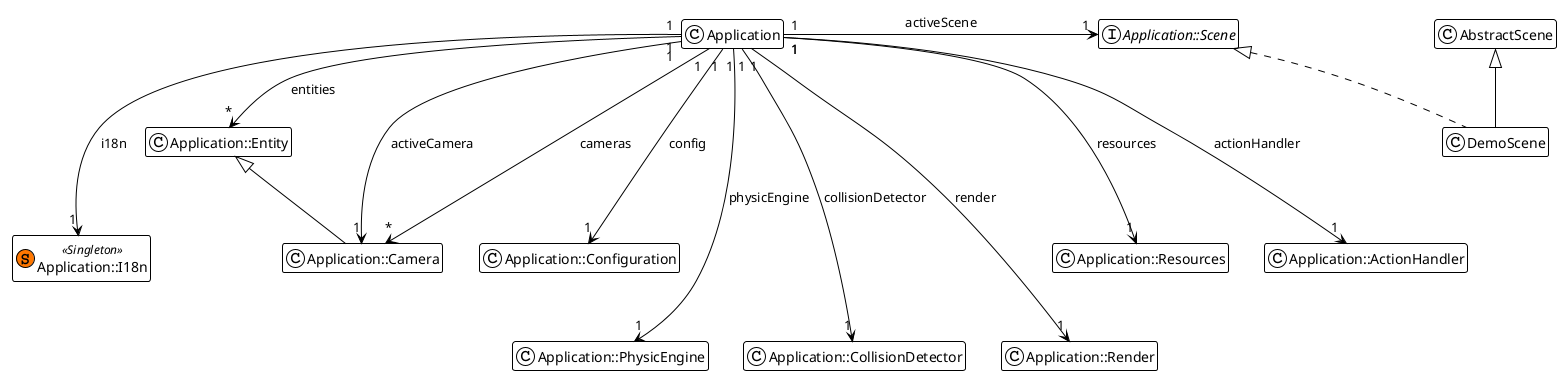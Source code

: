 @startuml
!theme plain
hide methods
hide attributes

class Application
class Application::I18n<< (S,#FF7700) Singleton >>
class Application::Entity
class Application::Camera extends Application::Entity
class Application::Configuration
class Application::PhysicEngine
class Application::CollisionDetector
class Application::Render
class Application::Resources
class Application::ActionHandler
interface Application::Scene
class DemoScene extends AbstractScene implements Application::Scene

Application "1" --> "1" Application::Camera:activeCamera
Application "1" --> "*" Application::Camera:cameras
Application "1" --> "*" Application::Entity:entities
Application "1" ---> "1" Application::I18n:i18n
Application "1" ---> "1" Application::Resources:resources
Application "1" ---> "1" Application::ActionHandler:actionHandler
Application "1" ---> "1" Application::Configuration:config
Application "1" ----> "1" Application::PhysicEngine:physicEngine
Application "1" ----> "1" Application::CollisionDetector:collisionDetector
Application "1" ----> "1" Application::Render:render
Application "1" ->"1" Application::Scene:activeScene
@enduml
